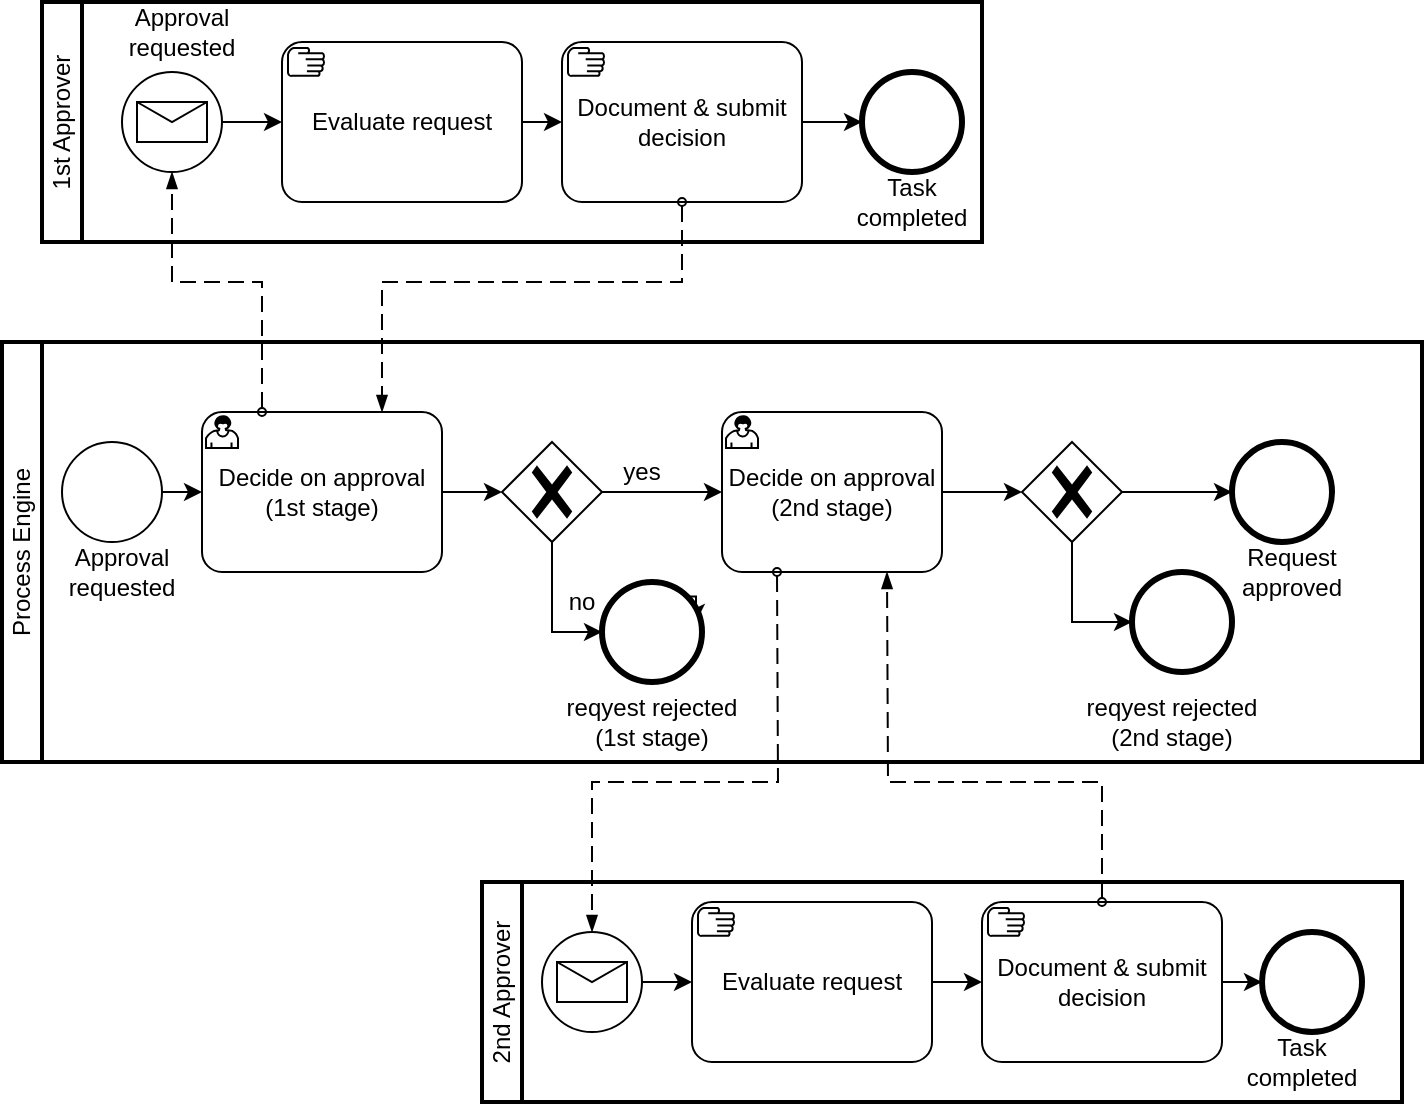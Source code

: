 <mxfile version="21.6.5" type="github">
  <diagram name="Page-1" id="8VfTiPoDJ_yp6RqWG1UE">
    <mxGraphModel dx="1050" dy="549" grid="1" gridSize="10" guides="1" tooltips="1" connect="1" arrows="1" fold="1" page="1" pageScale="1" pageWidth="827" pageHeight="1169" math="0" shadow="0">
      <root>
        <mxCell id="0" />
        <mxCell id="1" parent="0" />
        <mxCell id="kCI0wJCgzJsEVdIwSChr-2" value="1st Approver" style="swimlane;html=1;startSize=20;fontStyle=0;collapsible=0;horizontal=0;swimlaneLine=1;swimlaneFillColor=#ffffff;strokeWidth=2;whiteSpace=wrap;" vertex="1" parent="1">
          <mxGeometry x="60" y="60" width="470" height="120" as="geometry" />
        </mxCell>
        <mxCell id="kCI0wJCgzJsEVdIwSChr-10" style="edgeStyle=orthogonalEdgeStyle;rounded=0;orthogonalLoop=1;jettySize=auto;html=1;exitX=1;exitY=0.5;exitDx=0;exitDy=0;exitPerimeter=0;entryX=0;entryY=0.5;entryDx=0;entryDy=0;entryPerimeter=0;" edge="1" parent="kCI0wJCgzJsEVdIwSChr-2" source="kCI0wJCgzJsEVdIwSChr-8" target="kCI0wJCgzJsEVdIwSChr-9">
          <mxGeometry relative="1" as="geometry" />
        </mxCell>
        <mxCell id="kCI0wJCgzJsEVdIwSChr-8" value="" style="points=[[0.145,0.145,0],[0.5,0,0],[0.855,0.145,0],[1,0.5,0],[0.855,0.855,0],[0.5,1,0],[0.145,0.855,0],[0,0.5,0]];shape=mxgraph.bpmn.event;html=1;verticalLabelPosition=bottom;labelBackgroundColor=#ffffff;verticalAlign=top;align=center;perimeter=ellipsePerimeter;outlineConnect=0;aspect=fixed;outline=standard;symbol=message;" vertex="1" parent="kCI0wJCgzJsEVdIwSChr-2">
          <mxGeometry x="40" y="35" width="50" height="50" as="geometry" />
        </mxCell>
        <mxCell id="kCI0wJCgzJsEVdIwSChr-12" style="edgeStyle=orthogonalEdgeStyle;rounded=0;orthogonalLoop=1;jettySize=auto;html=1;exitX=1;exitY=0.5;exitDx=0;exitDy=0;exitPerimeter=0;entryX=0;entryY=0.5;entryDx=0;entryDy=0;entryPerimeter=0;" edge="1" parent="kCI0wJCgzJsEVdIwSChr-2" source="kCI0wJCgzJsEVdIwSChr-9" target="kCI0wJCgzJsEVdIwSChr-11">
          <mxGeometry relative="1" as="geometry" />
        </mxCell>
        <mxCell id="kCI0wJCgzJsEVdIwSChr-9" value="Evaluate request" style="points=[[0.25,0,0],[0.5,0,0],[0.75,0,0],[1,0.25,0],[1,0.5,0],[1,0.75,0],[0.75,1,0],[0.5,1,0],[0.25,1,0],[0,0.75,0],[0,0.5,0],[0,0.25,0]];shape=mxgraph.bpmn.task;whiteSpace=wrap;rectStyle=rounded;size=10;html=1;container=1;expand=0;collapsible=0;taskMarker=manual;" vertex="1" parent="kCI0wJCgzJsEVdIwSChr-2">
          <mxGeometry x="120" y="20" width="120" height="80" as="geometry" />
        </mxCell>
        <mxCell id="kCI0wJCgzJsEVdIwSChr-13" style="edgeStyle=orthogonalEdgeStyle;rounded=0;orthogonalLoop=1;jettySize=auto;html=1;exitX=1;exitY=0.5;exitDx=0;exitDy=0;exitPerimeter=0;entryX=0;entryY=0.5;entryDx=0;entryDy=0;entryPerimeter=0;" edge="1" parent="kCI0wJCgzJsEVdIwSChr-2" source="kCI0wJCgzJsEVdIwSChr-11" target="kCI0wJCgzJsEVdIwSChr-14">
          <mxGeometry relative="1" as="geometry">
            <mxPoint x="410" y="45" as="targetPoint" />
          </mxGeometry>
        </mxCell>
        <mxCell id="kCI0wJCgzJsEVdIwSChr-11" value="Document &amp;amp; submit decision" style="points=[[0.25,0,0],[0.5,0,0],[0.75,0,0],[1,0.25,0],[1,0.5,0],[1,0.75,0],[0.75,1,0],[0.5,1,0],[0.25,1,0],[0,0.75,0],[0,0.5,0],[0,0.25,0]];shape=mxgraph.bpmn.task;whiteSpace=wrap;rectStyle=rounded;size=10;html=1;container=1;expand=0;collapsible=0;taskMarker=manual;" vertex="1" parent="kCI0wJCgzJsEVdIwSChr-2">
          <mxGeometry x="260" y="20" width="120" height="80" as="geometry" />
        </mxCell>
        <mxCell id="kCI0wJCgzJsEVdIwSChr-14" value="" style="points=[[0.145,0.145,0],[0.5,0,0],[0.855,0.145,0],[1,0.5,0],[0.855,0.855,0],[0.5,1,0],[0.145,0.855,0],[0,0.5,0]];shape=mxgraph.bpmn.event;html=1;verticalLabelPosition=bottom;labelBackgroundColor=#ffffff;verticalAlign=top;align=center;perimeter=ellipsePerimeter;outlineConnect=0;aspect=fixed;outline=end;symbol=terminate2;" vertex="1" parent="kCI0wJCgzJsEVdIwSChr-2">
          <mxGeometry x="410" y="35" width="50" height="50" as="geometry" />
        </mxCell>
        <mxCell id="kCI0wJCgzJsEVdIwSChr-15" value="Task completed" style="text;html=1;strokeColor=none;fillColor=none;align=center;verticalAlign=middle;whiteSpace=wrap;rounded=0;" vertex="1" parent="kCI0wJCgzJsEVdIwSChr-2">
          <mxGeometry x="395" y="85" width="80" height="30" as="geometry" />
        </mxCell>
        <mxCell id="kCI0wJCgzJsEVdIwSChr-51" value="Approval requested" style="text;html=1;strokeColor=none;fillColor=none;align=center;verticalAlign=middle;whiteSpace=wrap;rounded=0;" vertex="1" parent="kCI0wJCgzJsEVdIwSChr-2">
          <mxGeometry x="30" width="80" height="30" as="geometry" />
        </mxCell>
        <mxCell id="kCI0wJCgzJsEVdIwSChr-3" value="Process Engine" style="swimlane;html=1;startSize=20;fontStyle=0;collapsible=0;horizontal=0;swimlaneLine=1;swimlaneFillColor=#ffffff;strokeWidth=2;whiteSpace=wrap;" vertex="1" parent="1">
          <mxGeometry x="40" y="230" width="710" height="210" as="geometry" />
        </mxCell>
        <mxCell id="kCI0wJCgzJsEVdIwSChr-18" style="edgeStyle=orthogonalEdgeStyle;rounded=0;orthogonalLoop=1;jettySize=auto;html=1;exitX=1;exitY=0.5;exitDx=0;exitDy=0;exitPerimeter=0;entryX=0;entryY=0.5;entryDx=0;entryDy=0;entryPerimeter=0;" edge="1" parent="kCI0wJCgzJsEVdIwSChr-3" source="kCI0wJCgzJsEVdIwSChr-7" target="kCI0wJCgzJsEVdIwSChr-17">
          <mxGeometry relative="1" as="geometry" />
        </mxCell>
        <mxCell id="kCI0wJCgzJsEVdIwSChr-7" value="" style="points=[[0.145,0.145,0],[0.5,0,0],[0.855,0.145,0],[1,0.5,0],[0.855,0.855,0],[0.5,1,0],[0.145,0.855,0],[0,0.5,0]];shape=mxgraph.bpmn.event;html=1;verticalLabelPosition=bottom;labelBackgroundColor=#ffffff;verticalAlign=top;align=center;perimeter=ellipsePerimeter;outlineConnect=0;aspect=fixed;outline=standard;symbol=general;" vertex="1" parent="kCI0wJCgzJsEVdIwSChr-3">
          <mxGeometry x="30" y="50" width="50" height="50" as="geometry" />
        </mxCell>
        <mxCell id="kCI0wJCgzJsEVdIwSChr-27" style="edgeStyle=orthogonalEdgeStyle;rounded=0;orthogonalLoop=1;jettySize=auto;html=1;exitX=1;exitY=0.5;exitDx=0;exitDy=0;exitPerimeter=0;" edge="1" parent="kCI0wJCgzJsEVdIwSChr-3" source="kCI0wJCgzJsEVdIwSChr-17">
          <mxGeometry relative="1" as="geometry">
            <mxPoint x="250" y="75" as="targetPoint" />
          </mxGeometry>
        </mxCell>
        <mxCell id="kCI0wJCgzJsEVdIwSChr-17" value="Decide on approval (1st stage)" style="points=[[0.25,0,0],[0.5,0,0],[0.75,0,0],[1,0.25,0],[1,0.5,0],[1,0.75,0],[0.75,1,0],[0.5,1,0],[0.25,1,0],[0,0.75,0],[0,0.5,0],[0,0.25,0]];shape=mxgraph.bpmn.task;whiteSpace=wrap;rectStyle=rounded;size=10;html=1;container=1;expand=0;collapsible=0;taskMarker=user;" vertex="1" parent="kCI0wJCgzJsEVdIwSChr-3">
          <mxGeometry x="100" y="35" width="120" height="80" as="geometry" />
        </mxCell>
        <mxCell id="kCI0wJCgzJsEVdIwSChr-19" value="Approval requested" style="text;html=1;strokeColor=none;fillColor=none;align=center;verticalAlign=middle;whiteSpace=wrap;rounded=0;" vertex="1" parent="kCI0wJCgzJsEVdIwSChr-3">
          <mxGeometry x="20" y="100" width="80" height="30" as="geometry" />
        </mxCell>
        <mxCell id="kCI0wJCgzJsEVdIwSChr-30" style="edgeStyle=orthogonalEdgeStyle;rounded=0;orthogonalLoop=1;jettySize=auto;html=1;exitX=1;exitY=0.5;exitDx=0;exitDy=0;exitPerimeter=0;entryX=0;entryY=0.5;entryDx=0;entryDy=0;entryPerimeter=0;" edge="1" parent="kCI0wJCgzJsEVdIwSChr-3" source="kCI0wJCgzJsEVdIwSChr-25" target="kCI0wJCgzJsEVdIwSChr-28">
          <mxGeometry relative="1" as="geometry" />
        </mxCell>
        <mxCell id="kCI0wJCgzJsEVdIwSChr-33" style="edgeStyle=orthogonalEdgeStyle;rounded=0;orthogonalLoop=1;jettySize=auto;html=1;exitX=0.5;exitY=1;exitDx=0;exitDy=0;exitPerimeter=0;entryX=0;entryY=0.5;entryDx=0;entryDy=0;entryPerimeter=0;" edge="1" parent="kCI0wJCgzJsEVdIwSChr-3" source="kCI0wJCgzJsEVdIwSChr-25" target="kCI0wJCgzJsEVdIwSChr-32">
          <mxGeometry relative="1" as="geometry" />
        </mxCell>
        <mxCell id="kCI0wJCgzJsEVdIwSChr-25" value="" style="points=[[0.25,0.25,0],[0.5,0,0],[0.75,0.25,0],[1,0.5,0],[0.75,0.75,0],[0.5,1,0],[0.25,0.75,0],[0,0.5,0]];shape=mxgraph.bpmn.gateway2;html=1;verticalLabelPosition=bottom;labelBackgroundColor=#ffffff;verticalAlign=top;align=center;perimeter=rhombusPerimeter;outlineConnect=0;outline=none;symbol=none;gwType=exclusive;" vertex="1" parent="kCI0wJCgzJsEVdIwSChr-3">
          <mxGeometry x="250" y="50" width="50" height="50" as="geometry" />
        </mxCell>
        <mxCell id="kCI0wJCgzJsEVdIwSChr-38" style="edgeStyle=orthogonalEdgeStyle;rounded=0;orthogonalLoop=1;jettySize=auto;html=1;exitX=1;exitY=0.5;exitDx=0;exitDy=0;exitPerimeter=0;entryX=0;entryY=0.5;entryDx=0;entryDy=0;entryPerimeter=0;" edge="1" parent="kCI0wJCgzJsEVdIwSChr-3" source="kCI0wJCgzJsEVdIwSChr-28" target="kCI0wJCgzJsEVdIwSChr-37">
          <mxGeometry relative="1" as="geometry" />
        </mxCell>
        <mxCell id="kCI0wJCgzJsEVdIwSChr-28" value="Decide on approval (2nd stage)" style="points=[[0.25,0,0],[0.5,0,0],[0.75,0,0],[1,0.25,0],[1,0.5,0],[1,0.75,0],[0.75,1,0],[0.5,1,0],[0.25,1,0],[0,0.75,0],[0,0.5,0],[0,0.25,0]];shape=mxgraph.bpmn.task;whiteSpace=wrap;rectStyle=rounded;size=10;html=1;container=1;expand=0;collapsible=0;taskMarker=user;" vertex="1" parent="kCI0wJCgzJsEVdIwSChr-3">
          <mxGeometry x="360" y="35" width="110" height="80" as="geometry" />
        </mxCell>
        <mxCell id="kCI0wJCgzJsEVdIwSChr-31" value="yes" style="text;html=1;strokeColor=none;fillColor=none;align=center;verticalAlign=middle;whiteSpace=wrap;rounded=0;" vertex="1" parent="kCI0wJCgzJsEVdIwSChr-3">
          <mxGeometry x="280" y="50" width="80" height="30" as="geometry" />
        </mxCell>
        <mxCell id="kCI0wJCgzJsEVdIwSChr-36" style="edgeStyle=orthogonalEdgeStyle;rounded=0;orthogonalLoop=1;jettySize=auto;html=1;exitX=0.855;exitY=0.145;exitDx=0;exitDy=0;exitPerimeter=0;" edge="1" parent="kCI0wJCgzJsEVdIwSChr-3" source="kCI0wJCgzJsEVdIwSChr-32">
          <mxGeometry relative="1" as="geometry">
            <mxPoint x="347" y="140" as="targetPoint" />
          </mxGeometry>
        </mxCell>
        <mxCell id="kCI0wJCgzJsEVdIwSChr-32" value="" style="points=[[0.145,0.145,0],[0.5,0,0],[0.855,0.145,0],[1,0.5,0],[0.855,0.855,0],[0.5,1,0],[0.145,0.855,0],[0,0.5,0]];shape=mxgraph.bpmn.event;html=1;verticalLabelPosition=bottom;labelBackgroundColor=#ffffff;verticalAlign=top;align=center;perimeter=ellipsePerimeter;outlineConnect=0;aspect=fixed;outline=end;symbol=terminate2;" vertex="1" parent="kCI0wJCgzJsEVdIwSChr-3">
          <mxGeometry x="300" y="120" width="50" height="50" as="geometry" />
        </mxCell>
        <mxCell id="kCI0wJCgzJsEVdIwSChr-34" value="no" style="text;html=1;strokeColor=none;fillColor=none;align=center;verticalAlign=middle;whiteSpace=wrap;rounded=0;" vertex="1" parent="kCI0wJCgzJsEVdIwSChr-3">
          <mxGeometry x="250" y="115" width="80" height="30" as="geometry" />
        </mxCell>
        <mxCell id="kCI0wJCgzJsEVdIwSChr-35" value="reqyest rejected (1st stage)" style="text;html=1;strokeColor=none;fillColor=none;align=center;verticalAlign=middle;whiteSpace=wrap;rounded=0;" vertex="1" parent="kCI0wJCgzJsEVdIwSChr-3">
          <mxGeometry x="280" y="180" width="90" height="20" as="geometry" />
        </mxCell>
        <mxCell id="kCI0wJCgzJsEVdIwSChr-40" style="edgeStyle=orthogonalEdgeStyle;rounded=0;orthogonalLoop=1;jettySize=auto;html=1;exitX=1;exitY=0.5;exitDx=0;exitDy=0;exitPerimeter=0;entryX=0;entryY=0.5;entryDx=0;entryDy=0;entryPerimeter=0;" edge="1" parent="kCI0wJCgzJsEVdIwSChr-3" source="kCI0wJCgzJsEVdIwSChr-37" target="kCI0wJCgzJsEVdIwSChr-39">
          <mxGeometry relative="1" as="geometry" />
        </mxCell>
        <mxCell id="kCI0wJCgzJsEVdIwSChr-43" style="edgeStyle=orthogonalEdgeStyle;rounded=0;orthogonalLoop=1;jettySize=auto;html=1;exitX=0.5;exitY=1;exitDx=0;exitDy=0;exitPerimeter=0;entryX=0;entryY=0.5;entryDx=0;entryDy=0;entryPerimeter=0;" edge="1" parent="kCI0wJCgzJsEVdIwSChr-3" source="kCI0wJCgzJsEVdIwSChr-37" target="kCI0wJCgzJsEVdIwSChr-42">
          <mxGeometry relative="1" as="geometry" />
        </mxCell>
        <mxCell id="kCI0wJCgzJsEVdIwSChr-37" value="" style="points=[[0.25,0.25,0],[0.5,0,0],[0.75,0.25,0],[1,0.5,0],[0.75,0.75,0],[0.5,1,0],[0.25,0.75,0],[0,0.5,0]];shape=mxgraph.bpmn.gateway2;html=1;verticalLabelPosition=bottom;labelBackgroundColor=#ffffff;verticalAlign=top;align=center;perimeter=rhombusPerimeter;outlineConnect=0;outline=none;symbol=none;gwType=exclusive;" vertex="1" parent="kCI0wJCgzJsEVdIwSChr-3">
          <mxGeometry x="510" y="50" width="50" height="50" as="geometry" />
        </mxCell>
        <mxCell id="kCI0wJCgzJsEVdIwSChr-39" value="" style="points=[[0.145,0.145,0],[0.5,0,0],[0.855,0.145,0],[1,0.5,0],[0.855,0.855,0],[0.5,1,0],[0.145,0.855,0],[0,0.5,0]];shape=mxgraph.bpmn.event;html=1;verticalLabelPosition=bottom;labelBackgroundColor=#ffffff;verticalAlign=top;align=center;perimeter=ellipsePerimeter;outlineConnect=0;aspect=fixed;outline=end;symbol=terminate2;" vertex="1" parent="kCI0wJCgzJsEVdIwSChr-3">
          <mxGeometry x="615" y="50" width="50" height="50" as="geometry" />
        </mxCell>
        <mxCell id="kCI0wJCgzJsEVdIwSChr-41" value="Request approved" style="text;html=1;strokeColor=none;fillColor=none;align=center;verticalAlign=middle;whiteSpace=wrap;rounded=0;" vertex="1" parent="kCI0wJCgzJsEVdIwSChr-3">
          <mxGeometry x="610" y="100" width="70" height="30" as="geometry" />
        </mxCell>
        <mxCell id="kCI0wJCgzJsEVdIwSChr-42" value="" style="points=[[0.145,0.145,0],[0.5,0,0],[0.855,0.145,0],[1,0.5,0],[0.855,0.855,0],[0.5,1,0],[0.145,0.855,0],[0,0.5,0]];shape=mxgraph.bpmn.event;html=1;verticalLabelPosition=bottom;labelBackgroundColor=#ffffff;verticalAlign=top;align=center;perimeter=ellipsePerimeter;outlineConnect=0;aspect=fixed;outline=end;symbol=terminate2;" vertex="1" parent="kCI0wJCgzJsEVdIwSChr-3">
          <mxGeometry x="565" y="115" width="50" height="50" as="geometry" />
        </mxCell>
        <mxCell id="kCI0wJCgzJsEVdIwSChr-44" value="reqyest rejected (2nd stage)" style="text;html=1;strokeColor=none;fillColor=none;align=center;verticalAlign=middle;whiteSpace=wrap;rounded=0;" vertex="1" parent="kCI0wJCgzJsEVdIwSChr-3">
          <mxGeometry x="540" y="180" width="90" height="20" as="geometry" />
        </mxCell>
        <mxCell id="kCI0wJCgzJsEVdIwSChr-4" value="2nd Approver" style="swimlane;html=1;startSize=20;fontStyle=0;collapsible=0;horizontal=0;swimlaneLine=1;swimlaneFillColor=#ffffff;strokeWidth=2;whiteSpace=wrap;" vertex="1" parent="1">
          <mxGeometry x="280" y="500" width="460" height="110" as="geometry" />
        </mxCell>
        <mxCell id="kCI0wJCgzJsEVdIwSChr-58" style="edgeStyle=orthogonalEdgeStyle;rounded=0;orthogonalLoop=1;jettySize=auto;html=1;exitX=1;exitY=0.5;exitDx=0;exitDy=0;exitPerimeter=0;entryX=0;entryY=0.5;entryDx=0;entryDy=0;entryPerimeter=0;" edge="1" parent="kCI0wJCgzJsEVdIwSChr-4" source="kCI0wJCgzJsEVdIwSChr-50" target="kCI0wJCgzJsEVdIwSChr-54">
          <mxGeometry relative="1" as="geometry" />
        </mxCell>
        <mxCell id="kCI0wJCgzJsEVdIwSChr-50" value="" style="points=[[0.145,0.145,0],[0.5,0,0],[0.855,0.145,0],[1,0.5,0],[0.855,0.855,0],[0.5,1,0],[0.145,0.855,0],[0,0.5,0]];shape=mxgraph.bpmn.event;html=1;verticalLabelPosition=bottom;labelBackgroundColor=#ffffff;verticalAlign=top;align=center;perimeter=ellipsePerimeter;outlineConnect=0;aspect=fixed;outline=standard;symbol=message;" vertex="1" parent="kCI0wJCgzJsEVdIwSChr-4">
          <mxGeometry x="30" y="25" width="50" height="50" as="geometry" />
        </mxCell>
        <mxCell id="kCI0wJCgzJsEVdIwSChr-57" style="edgeStyle=orthogonalEdgeStyle;rounded=0;orthogonalLoop=1;jettySize=auto;html=1;exitX=1;exitY=0.5;exitDx=0;exitDy=0;exitPerimeter=0;" edge="1" parent="kCI0wJCgzJsEVdIwSChr-4" source="kCI0wJCgzJsEVdIwSChr-54" target="kCI0wJCgzJsEVdIwSChr-55">
          <mxGeometry relative="1" as="geometry" />
        </mxCell>
        <mxCell id="kCI0wJCgzJsEVdIwSChr-54" value="Evaluate request" style="points=[[0.25,0,0],[0.5,0,0],[0.75,0,0],[1,0.25,0],[1,0.5,0],[1,0.75,0],[0.75,1,0],[0.5,1,0],[0.25,1,0],[0,0.75,0],[0,0.5,0],[0,0.25,0]];shape=mxgraph.bpmn.task;whiteSpace=wrap;rectStyle=rounded;size=10;html=1;container=1;expand=0;collapsible=0;taskMarker=manual;" vertex="1" parent="kCI0wJCgzJsEVdIwSChr-4">
          <mxGeometry x="105" y="10" width="120" height="80" as="geometry" />
        </mxCell>
        <mxCell id="kCI0wJCgzJsEVdIwSChr-60" style="edgeStyle=orthogonalEdgeStyle;rounded=0;orthogonalLoop=1;jettySize=auto;html=1;exitX=1;exitY=0.5;exitDx=0;exitDy=0;exitPerimeter=0;entryX=0;entryY=0.5;entryDx=0;entryDy=0;entryPerimeter=0;" edge="1" parent="kCI0wJCgzJsEVdIwSChr-4" source="kCI0wJCgzJsEVdIwSChr-55" target="kCI0wJCgzJsEVdIwSChr-59">
          <mxGeometry relative="1" as="geometry" />
        </mxCell>
        <mxCell id="kCI0wJCgzJsEVdIwSChr-55" value="Document &amp;amp; submit decision" style="points=[[0.25,0,0],[0.5,0,0],[0.75,0,0],[1,0.25,0],[1,0.5,0],[1,0.75,0],[0.75,1,0],[0.5,1,0],[0.25,1,0],[0,0.75,0],[0,0.5,0],[0,0.25,0]];shape=mxgraph.bpmn.task;whiteSpace=wrap;rectStyle=rounded;size=10;html=1;container=1;expand=0;collapsible=0;taskMarker=manual;" vertex="1" parent="kCI0wJCgzJsEVdIwSChr-4">
          <mxGeometry x="250" y="10" width="120" height="80" as="geometry" />
        </mxCell>
        <mxCell id="kCI0wJCgzJsEVdIwSChr-59" value="" style="points=[[0.145,0.145,0],[0.5,0,0],[0.855,0.145,0],[1,0.5,0],[0.855,0.855,0],[0.5,1,0],[0.145,0.855,0],[0,0.5,0]];shape=mxgraph.bpmn.event;html=1;verticalLabelPosition=bottom;labelBackgroundColor=#ffffff;verticalAlign=top;align=center;perimeter=ellipsePerimeter;outlineConnect=0;aspect=fixed;outline=end;symbol=terminate2;" vertex="1" parent="kCI0wJCgzJsEVdIwSChr-4">
          <mxGeometry x="390" y="25" width="50" height="50" as="geometry" />
        </mxCell>
        <mxCell id="kCI0wJCgzJsEVdIwSChr-61" value="Task completed" style="text;html=1;strokeColor=none;fillColor=none;align=center;verticalAlign=middle;whiteSpace=wrap;rounded=0;" vertex="1" parent="kCI0wJCgzJsEVdIwSChr-4">
          <mxGeometry x="370" y="75" width="80" height="30" as="geometry" />
        </mxCell>
        <mxCell id="kCI0wJCgzJsEVdIwSChr-62" value="" style="dashed=1;dashPattern=8 4;endArrow=blockThin;endFill=1;startArrow=oval;startFill=0;endSize=6;startSize=4;html=1;rounded=0;exitX=0.25;exitY=0;exitDx=0;exitDy=0;exitPerimeter=0;entryX=0.5;entryY=1;entryDx=0;entryDy=0;entryPerimeter=0;" edge="1" parent="1" source="kCI0wJCgzJsEVdIwSChr-17" target="kCI0wJCgzJsEVdIwSChr-8">
          <mxGeometry width="160" relative="1" as="geometry">
            <mxPoint x="430" y="200" as="sourcePoint" />
            <mxPoint x="330" y="210" as="targetPoint" />
            <Array as="points">
              <mxPoint x="170" y="200" />
              <mxPoint x="125" y="200" />
            </Array>
          </mxGeometry>
        </mxCell>
        <mxCell id="kCI0wJCgzJsEVdIwSChr-63" value="" style="dashed=1;dashPattern=8 4;endArrow=blockThin;endFill=1;startArrow=oval;startFill=0;endSize=6;startSize=4;html=1;rounded=0;exitX=0.25;exitY=1;exitDx=0;exitDy=0;exitPerimeter=0;entryX=0.5;entryY=0;entryDx=0;entryDy=0;entryPerimeter=0;" edge="1" parent="1" source="kCI0wJCgzJsEVdIwSChr-28" target="kCI0wJCgzJsEVdIwSChr-50">
          <mxGeometry width="160" relative="1" as="geometry">
            <mxPoint x="350" y="460" as="sourcePoint" />
            <mxPoint x="510" y="460" as="targetPoint" />
            <Array as="points">
              <mxPoint x="428" y="450" />
              <mxPoint x="335" y="450" />
            </Array>
          </mxGeometry>
        </mxCell>
        <mxCell id="kCI0wJCgzJsEVdIwSChr-65" value="" style="dashed=1;dashPattern=8 4;endArrow=blockThin;endFill=1;startArrow=oval;startFill=0;endSize=6;startSize=4;html=1;rounded=0;exitX=0.5;exitY=1;exitDx=0;exitDy=0;exitPerimeter=0;entryX=0.75;entryY=0;entryDx=0;entryDy=0;entryPerimeter=0;" edge="1" parent="1" source="kCI0wJCgzJsEVdIwSChr-11" target="kCI0wJCgzJsEVdIwSChr-17">
          <mxGeometry width="160" relative="1" as="geometry">
            <mxPoint x="330" y="290" as="sourcePoint" />
            <mxPoint x="490" y="290" as="targetPoint" />
            <Array as="points">
              <mxPoint x="380" y="200" />
              <mxPoint x="230" y="200" />
            </Array>
          </mxGeometry>
        </mxCell>
        <mxCell id="kCI0wJCgzJsEVdIwSChr-66" value="" style="dashed=1;dashPattern=8 4;endArrow=blockThin;endFill=1;startArrow=oval;startFill=0;endSize=6;startSize=4;html=1;rounded=0;exitX=0.5;exitY=0;exitDx=0;exitDy=0;exitPerimeter=0;entryX=0.75;entryY=1;entryDx=0;entryDy=0;entryPerimeter=0;" edge="1" parent="1" source="kCI0wJCgzJsEVdIwSChr-55" target="kCI0wJCgzJsEVdIwSChr-28">
          <mxGeometry width="160" relative="1" as="geometry">
            <mxPoint x="330" y="460" as="sourcePoint" />
            <mxPoint x="490" y="460" as="targetPoint" />
            <Array as="points">
              <mxPoint x="590" y="450" />
              <mxPoint x="483" y="450" />
            </Array>
          </mxGeometry>
        </mxCell>
      </root>
    </mxGraphModel>
  </diagram>
</mxfile>
